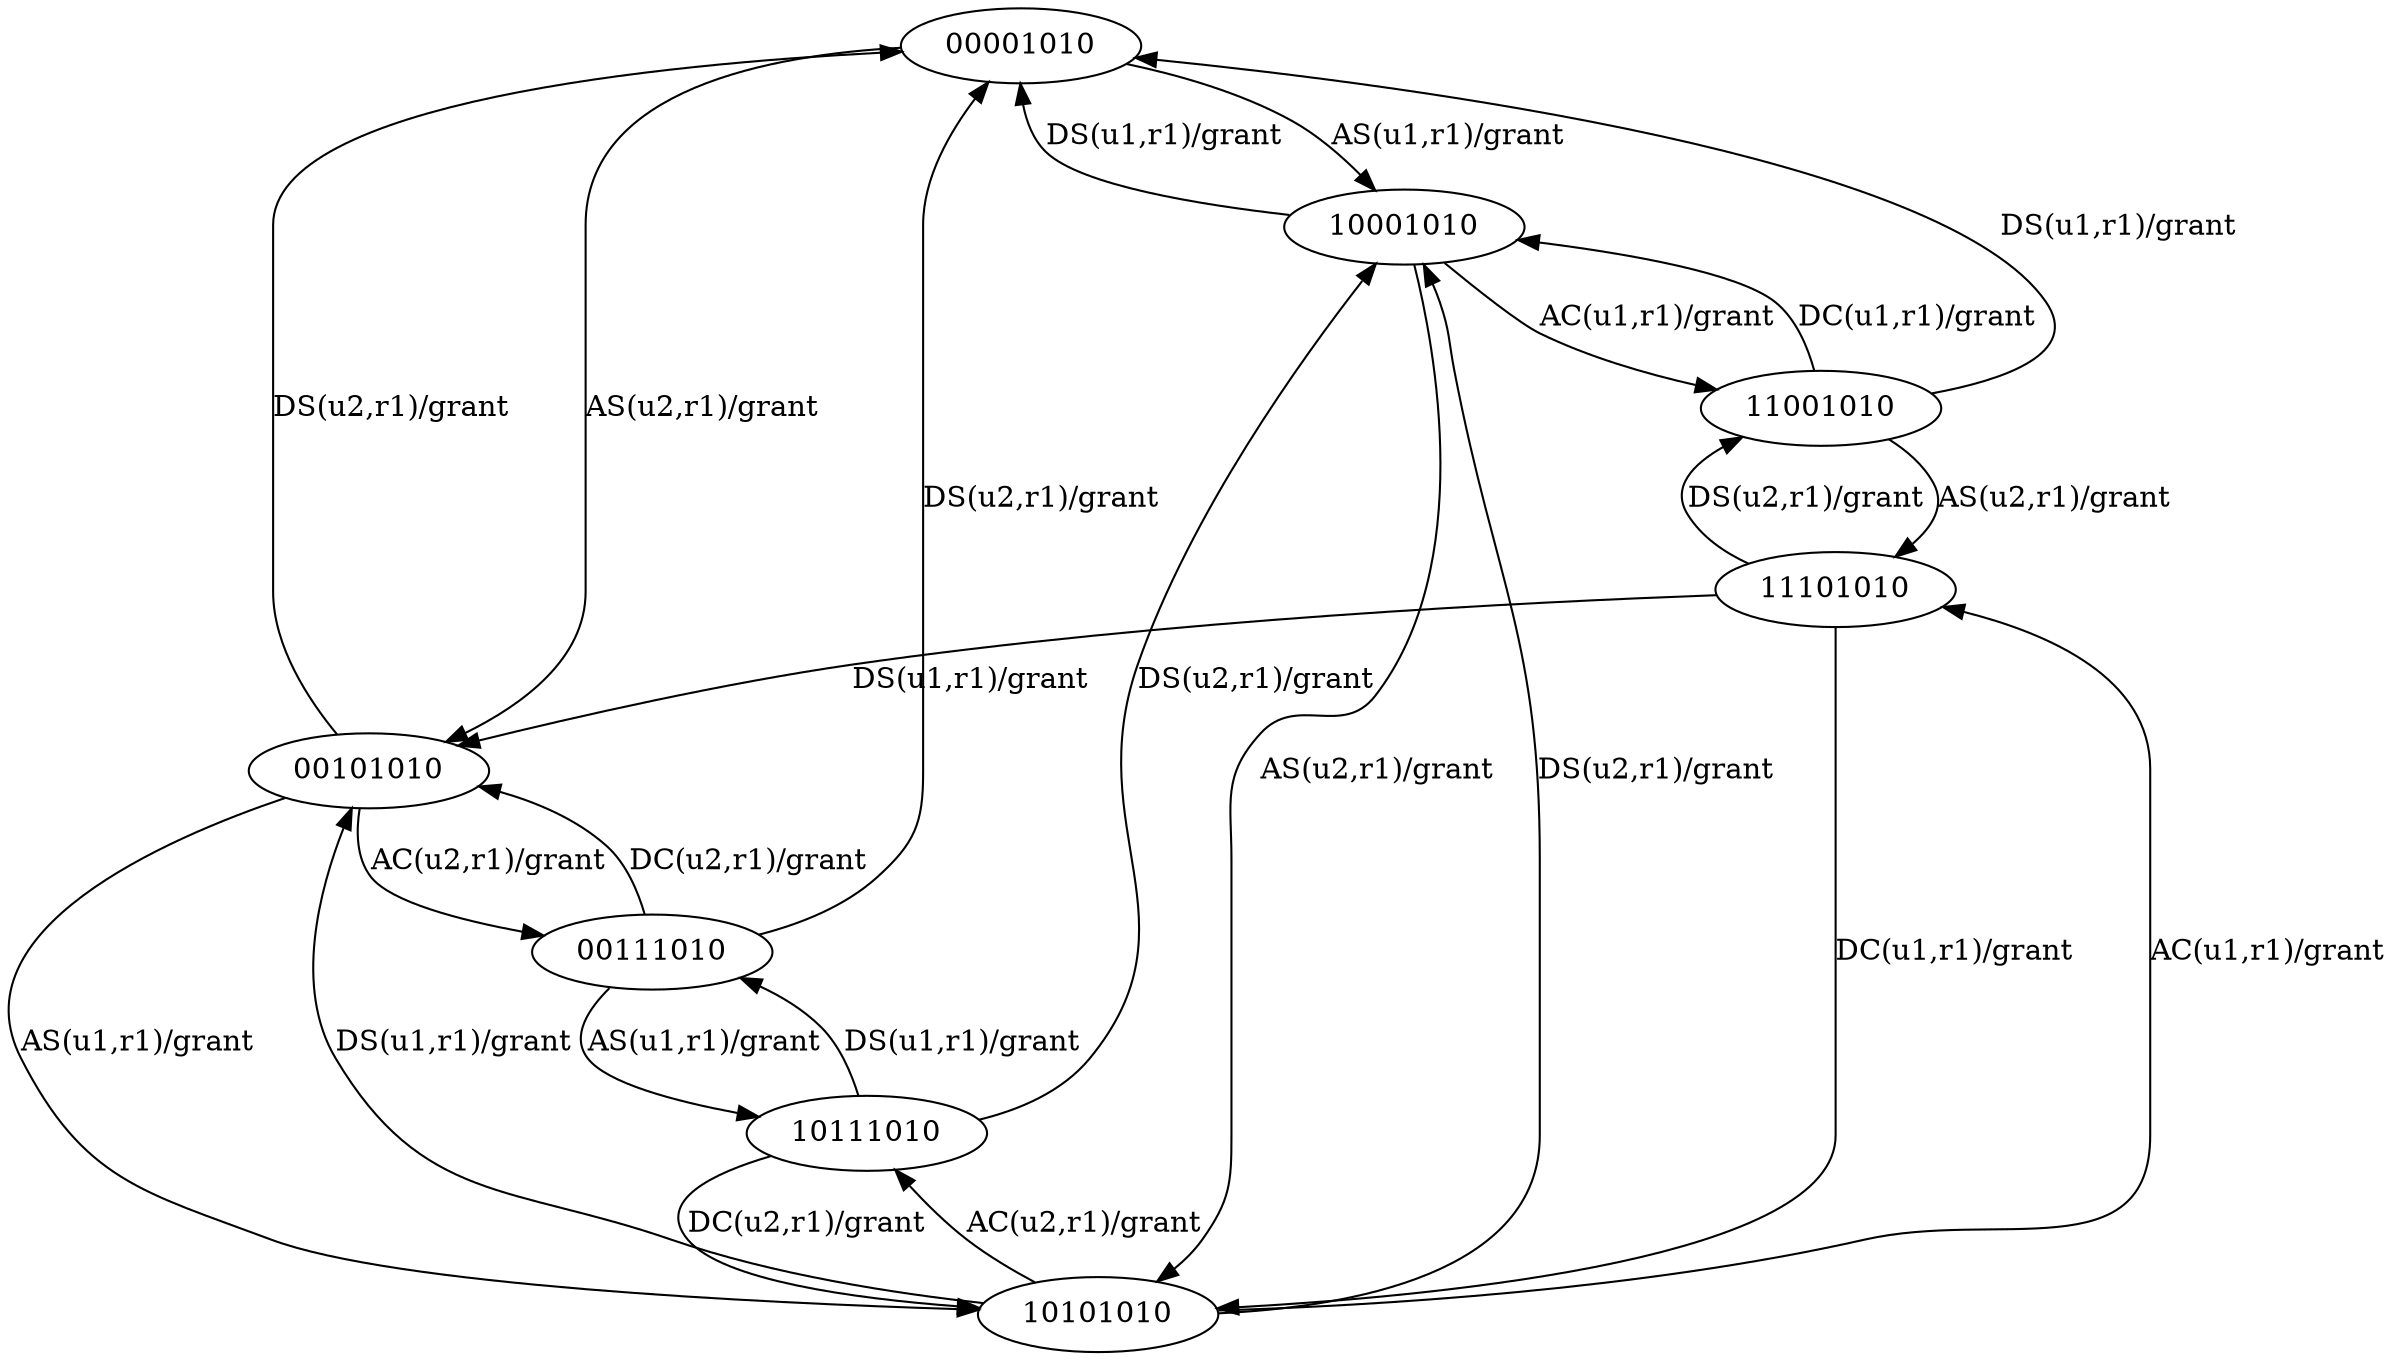 digraph rbac2Fsm {
  00001010 -> 10001010 [ label ="AS(u1,r1)/grant"];
  00001010 -> 00101010 [ label ="AS(u2,r1)/grant"];
  00101010 -> 10101010 [ label ="AS(u1,r1)/grant"];
  10001010 -> 00001010 [ label ="DS(u1,r1)/grant"];
  10001010 -> 11001010 [ label ="AC(u1,r1)/grant"];
  10001010 -> 10101010 [ label ="AS(u2,r1)/grant"];
  00101010 -> 00001010 [ label ="DS(u2,r1)/grant"];
  00101010 -> 00111010 [ label ="AC(u2,r1)/grant"];
  00111010 -> 10111010 [ label ="AS(u1,r1)/grant"];
  11001010 -> 00001010 [ label ="DS(u1,r1)/grant"];
  10101010 -> 00101010 [ label ="DS(u1,r1)/grant"];
  11001010 -> 10001010 [ label ="DC(u1,r1)/grant"];
  10101010 -> 11101010 [ label ="AC(u1,r1)/grant"];
  11001010 -> 11101010 [ label ="AS(u2,r1)/grant"];
  00111010 -> 00001010 [ label ="DS(u2,r1)/grant"];
  00111010 -> 00101010 [ label ="DC(u2,r1)/grant"];
  10101010 -> 10001010 [ label ="DS(u2,r1)/grant"];
  10101010 -> 10111010 [ label ="AC(u2,r1)/grant"];
  10111010 -> 00111010 [ label ="DS(u1,r1)/grant"];
  11101010 -> 00101010 [ label ="DS(u1,r1)/grant"];
  10111010 -> 10001010 [ label ="DS(u2,r1)/grant"];
  11101010 -> 10101010 [ label ="DC(u1,r1)/grant"];
  10111010 -> 10101010 [ label ="DC(u2,r1)/grant"];
  11101010 -> 11001010 [ label ="DS(u2,r1)/grant"];
}
